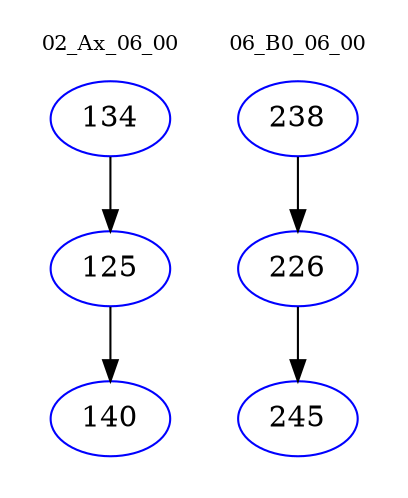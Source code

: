 digraph{
subgraph cluster_0 {
color = white
label = "02_Ax_06_00";
fontsize=10;
T0_134 [label="134", color="blue"]
T0_134 -> T0_125 [color="black"]
T0_125 [label="125", color="blue"]
T0_125 -> T0_140 [color="black"]
T0_140 [label="140", color="blue"]
}
subgraph cluster_1 {
color = white
label = "06_B0_06_00";
fontsize=10;
T1_238 [label="238", color="blue"]
T1_238 -> T1_226 [color="black"]
T1_226 [label="226", color="blue"]
T1_226 -> T1_245 [color="black"]
T1_245 [label="245", color="blue"]
}
}
